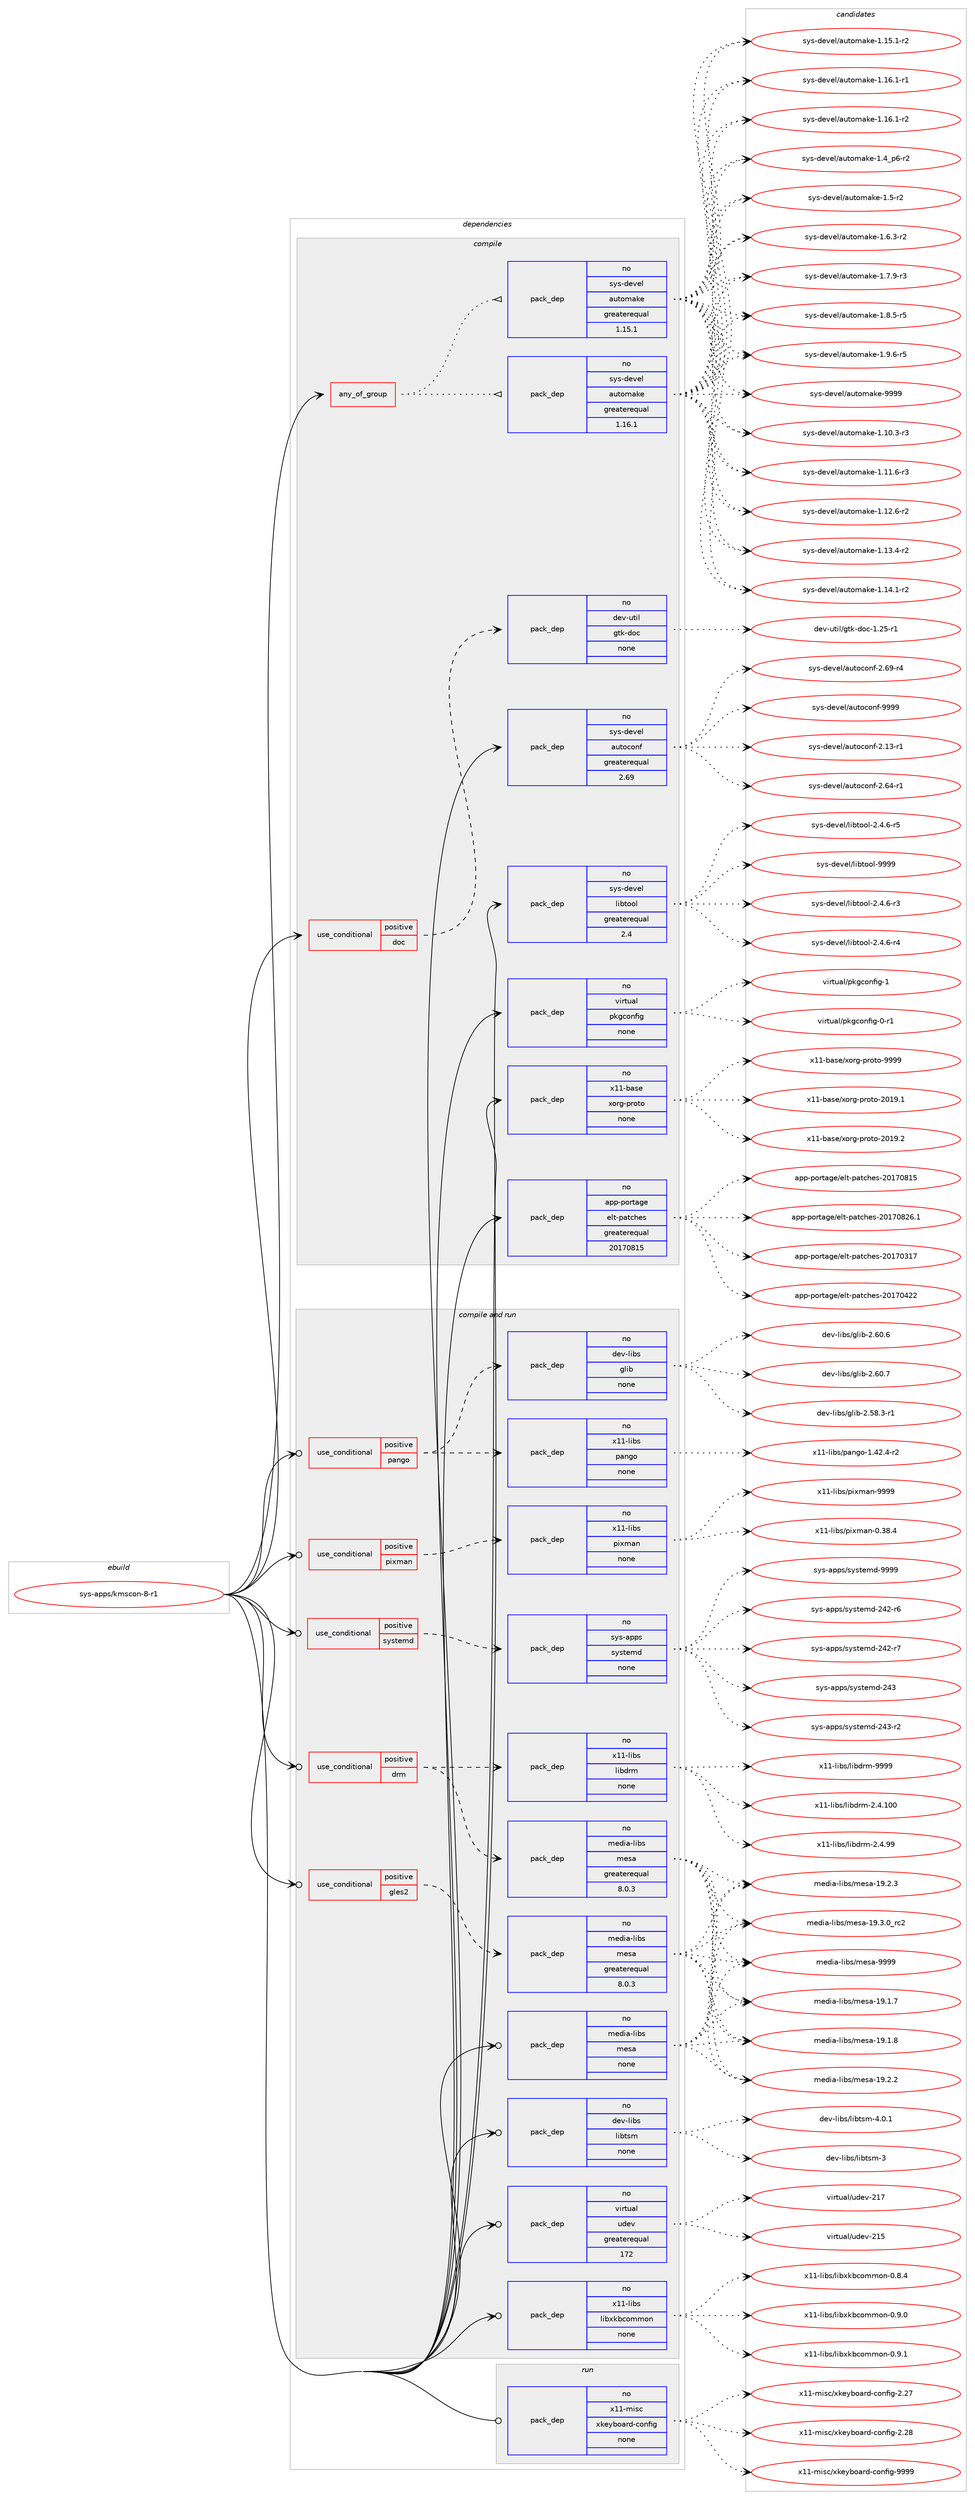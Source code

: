 digraph prolog {

# *************
# Graph options
# *************

newrank=true;
concentrate=true;
compound=true;
graph [rankdir=LR,fontname=Helvetica,fontsize=10,ranksep=1.5];#, ranksep=2.5, nodesep=0.2];
edge  [arrowhead=vee];
node  [fontname=Helvetica,fontsize=10];

# **********
# The ebuild
# **********

subgraph cluster_leftcol {
color=gray;
rank=same;
label=<<i>ebuild</i>>;
id [label="sys-apps/kmscon-8-r1", color=red, width=4, href="../sys-apps/kmscon-8-r1.svg"];
}

# ****************
# The dependencies
# ****************

subgraph cluster_midcol {
color=gray;
label=<<i>dependencies</i>>;
subgraph cluster_compile {
fillcolor="#eeeeee";
style=filled;
label=<<i>compile</i>>;
subgraph any14832 {
dependency875992 [label=<<TABLE BORDER="0" CELLBORDER="1" CELLSPACING="0" CELLPADDING="4"><TR><TD CELLPADDING="10">any_of_group</TD></TR></TABLE>>, shape=none, color=red];subgraph pack649657 {
dependency875993 [label=<<TABLE BORDER="0" CELLBORDER="1" CELLSPACING="0" CELLPADDING="4" WIDTH="220"><TR><TD ROWSPAN="6" CELLPADDING="30">pack_dep</TD></TR><TR><TD WIDTH="110">no</TD></TR><TR><TD>sys-devel</TD></TR><TR><TD>automake</TD></TR><TR><TD>greaterequal</TD></TR><TR><TD>1.16.1</TD></TR></TABLE>>, shape=none, color=blue];
}
dependency875992:e -> dependency875993:w [weight=20,style="dotted",arrowhead="oinv"];
subgraph pack649658 {
dependency875994 [label=<<TABLE BORDER="0" CELLBORDER="1" CELLSPACING="0" CELLPADDING="4" WIDTH="220"><TR><TD ROWSPAN="6" CELLPADDING="30">pack_dep</TD></TR><TR><TD WIDTH="110">no</TD></TR><TR><TD>sys-devel</TD></TR><TR><TD>automake</TD></TR><TR><TD>greaterequal</TD></TR><TR><TD>1.15.1</TD></TR></TABLE>>, shape=none, color=blue];
}
dependency875992:e -> dependency875994:w [weight=20,style="dotted",arrowhead="oinv"];
}
id:e -> dependency875992:w [weight=20,style="solid",arrowhead="vee"];
subgraph cond210980 {
dependency875995 [label=<<TABLE BORDER="0" CELLBORDER="1" CELLSPACING="0" CELLPADDING="4"><TR><TD ROWSPAN="3" CELLPADDING="10">use_conditional</TD></TR><TR><TD>positive</TD></TR><TR><TD>doc</TD></TR></TABLE>>, shape=none, color=red];
subgraph pack649659 {
dependency875996 [label=<<TABLE BORDER="0" CELLBORDER="1" CELLSPACING="0" CELLPADDING="4" WIDTH="220"><TR><TD ROWSPAN="6" CELLPADDING="30">pack_dep</TD></TR><TR><TD WIDTH="110">no</TD></TR><TR><TD>dev-util</TD></TR><TR><TD>gtk-doc</TD></TR><TR><TD>none</TD></TR><TR><TD></TD></TR></TABLE>>, shape=none, color=blue];
}
dependency875995:e -> dependency875996:w [weight=20,style="dashed",arrowhead="vee"];
}
id:e -> dependency875995:w [weight=20,style="solid",arrowhead="vee"];
subgraph pack649660 {
dependency875997 [label=<<TABLE BORDER="0" CELLBORDER="1" CELLSPACING="0" CELLPADDING="4" WIDTH="220"><TR><TD ROWSPAN="6" CELLPADDING="30">pack_dep</TD></TR><TR><TD WIDTH="110">no</TD></TR><TR><TD>app-portage</TD></TR><TR><TD>elt-patches</TD></TR><TR><TD>greaterequal</TD></TR><TR><TD>20170815</TD></TR></TABLE>>, shape=none, color=blue];
}
id:e -> dependency875997:w [weight=20,style="solid",arrowhead="vee"];
subgraph pack649661 {
dependency875998 [label=<<TABLE BORDER="0" CELLBORDER="1" CELLSPACING="0" CELLPADDING="4" WIDTH="220"><TR><TD ROWSPAN="6" CELLPADDING="30">pack_dep</TD></TR><TR><TD WIDTH="110">no</TD></TR><TR><TD>sys-devel</TD></TR><TR><TD>autoconf</TD></TR><TR><TD>greaterequal</TD></TR><TR><TD>2.69</TD></TR></TABLE>>, shape=none, color=blue];
}
id:e -> dependency875998:w [weight=20,style="solid",arrowhead="vee"];
subgraph pack649662 {
dependency875999 [label=<<TABLE BORDER="0" CELLBORDER="1" CELLSPACING="0" CELLPADDING="4" WIDTH="220"><TR><TD ROWSPAN="6" CELLPADDING="30">pack_dep</TD></TR><TR><TD WIDTH="110">no</TD></TR><TR><TD>sys-devel</TD></TR><TR><TD>libtool</TD></TR><TR><TD>greaterequal</TD></TR><TR><TD>2.4</TD></TR></TABLE>>, shape=none, color=blue];
}
id:e -> dependency875999:w [weight=20,style="solid",arrowhead="vee"];
subgraph pack649663 {
dependency876000 [label=<<TABLE BORDER="0" CELLBORDER="1" CELLSPACING="0" CELLPADDING="4" WIDTH="220"><TR><TD ROWSPAN="6" CELLPADDING="30">pack_dep</TD></TR><TR><TD WIDTH="110">no</TD></TR><TR><TD>virtual</TD></TR><TR><TD>pkgconfig</TD></TR><TR><TD>none</TD></TR><TR><TD></TD></TR></TABLE>>, shape=none, color=blue];
}
id:e -> dependency876000:w [weight=20,style="solid",arrowhead="vee"];
subgraph pack649664 {
dependency876001 [label=<<TABLE BORDER="0" CELLBORDER="1" CELLSPACING="0" CELLPADDING="4" WIDTH="220"><TR><TD ROWSPAN="6" CELLPADDING="30">pack_dep</TD></TR><TR><TD WIDTH="110">no</TD></TR><TR><TD>x11-base</TD></TR><TR><TD>xorg-proto</TD></TR><TR><TD>none</TD></TR><TR><TD></TD></TR></TABLE>>, shape=none, color=blue];
}
id:e -> dependency876001:w [weight=20,style="solid",arrowhead="vee"];
}
subgraph cluster_compileandrun {
fillcolor="#eeeeee";
style=filled;
label=<<i>compile and run</i>>;
subgraph cond210981 {
dependency876002 [label=<<TABLE BORDER="0" CELLBORDER="1" CELLSPACING="0" CELLPADDING="4"><TR><TD ROWSPAN="3" CELLPADDING="10">use_conditional</TD></TR><TR><TD>positive</TD></TR><TR><TD>drm</TD></TR></TABLE>>, shape=none, color=red];
subgraph pack649665 {
dependency876003 [label=<<TABLE BORDER="0" CELLBORDER="1" CELLSPACING="0" CELLPADDING="4" WIDTH="220"><TR><TD ROWSPAN="6" CELLPADDING="30">pack_dep</TD></TR><TR><TD WIDTH="110">no</TD></TR><TR><TD>x11-libs</TD></TR><TR><TD>libdrm</TD></TR><TR><TD>none</TD></TR><TR><TD></TD></TR></TABLE>>, shape=none, color=blue];
}
dependency876002:e -> dependency876003:w [weight=20,style="dashed",arrowhead="vee"];
subgraph pack649666 {
dependency876004 [label=<<TABLE BORDER="0" CELLBORDER="1" CELLSPACING="0" CELLPADDING="4" WIDTH="220"><TR><TD ROWSPAN="6" CELLPADDING="30">pack_dep</TD></TR><TR><TD WIDTH="110">no</TD></TR><TR><TD>media-libs</TD></TR><TR><TD>mesa</TD></TR><TR><TD>greaterequal</TD></TR><TR><TD>8.0.3</TD></TR></TABLE>>, shape=none, color=blue];
}
dependency876002:e -> dependency876004:w [weight=20,style="dashed",arrowhead="vee"];
}
id:e -> dependency876002:w [weight=20,style="solid",arrowhead="odotvee"];
subgraph cond210982 {
dependency876005 [label=<<TABLE BORDER="0" CELLBORDER="1" CELLSPACING="0" CELLPADDING="4"><TR><TD ROWSPAN="3" CELLPADDING="10">use_conditional</TD></TR><TR><TD>positive</TD></TR><TR><TD>gles2</TD></TR></TABLE>>, shape=none, color=red];
subgraph pack649667 {
dependency876006 [label=<<TABLE BORDER="0" CELLBORDER="1" CELLSPACING="0" CELLPADDING="4" WIDTH="220"><TR><TD ROWSPAN="6" CELLPADDING="30">pack_dep</TD></TR><TR><TD WIDTH="110">no</TD></TR><TR><TD>media-libs</TD></TR><TR><TD>mesa</TD></TR><TR><TD>greaterequal</TD></TR><TR><TD>8.0.3</TD></TR></TABLE>>, shape=none, color=blue];
}
dependency876005:e -> dependency876006:w [weight=20,style="dashed",arrowhead="vee"];
}
id:e -> dependency876005:w [weight=20,style="solid",arrowhead="odotvee"];
subgraph cond210983 {
dependency876007 [label=<<TABLE BORDER="0" CELLBORDER="1" CELLSPACING="0" CELLPADDING="4"><TR><TD ROWSPAN="3" CELLPADDING="10">use_conditional</TD></TR><TR><TD>positive</TD></TR><TR><TD>pango</TD></TR></TABLE>>, shape=none, color=red];
subgraph pack649668 {
dependency876008 [label=<<TABLE BORDER="0" CELLBORDER="1" CELLSPACING="0" CELLPADDING="4" WIDTH="220"><TR><TD ROWSPAN="6" CELLPADDING="30">pack_dep</TD></TR><TR><TD WIDTH="110">no</TD></TR><TR><TD>x11-libs</TD></TR><TR><TD>pango</TD></TR><TR><TD>none</TD></TR><TR><TD></TD></TR></TABLE>>, shape=none, color=blue];
}
dependency876007:e -> dependency876008:w [weight=20,style="dashed",arrowhead="vee"];
subgraph pack649669 {
dependency876009 [label=<<TABLE BORDER="0" CELLBORDER="1" CELLSPACING="0" CELLPADDING="4" WIDTH="220"><TR><TD ROWSPAN="6" CELLPADDING="30">pack_dep</TD></TR><TR><TD WIDTH="110">no</TD></TR><TR><TD>dev-libs</TD></TR><TR><TD>glib</TD></TR><TR><TD>none</TD></TR><TR><TD></TD></TR></TABLE>>, shape=none, color=blue];
}
dependency876007:e -> dependency876009:w [weight=20,style="dashed",arrowhead="vee"];
}
id:e -> dependency876007:w [weight=20,style="solid",arrowhead="odotvee"];
subgraph cond210984 {
dependency876010 [label=<<TABLE BORDER="0" CELLBORDER="1" CELLSPACING="0" CELLPADDING="4"><TR><TD ROWSPAN="3" CELLPADDING="10">use_conditional</TD></TR><TR><TD>positive</TD></TR><TR><TD>pixman</TD></TR></TABLE>>, shape=none, color=red];
subgraph pack649670 {
dependency876011 [label=<<TABLE BORDER="0" CELLBORDER="1" CELLSPACING="0" CELLPADDING="4" WIDTH="220"><TR><TD ROWSPAN="6" CELLPADDING="30">pack_dep</TD></TR><TR><TD WIDTH="110">no</TD></TR><TR><TD>x11-libs</TD></TR><TR><TD>pixman</TD></TR><TR><TD>none</TD></TR><TR><TD></TD></TR></TABLE>>, shape=none, color=blue];
}
dependency876010:e -> dependency876011:w [weight=20,style="dashed",arrowhead="vee"];
}
id:e -> dependency876010:w [weight=20,style="solid",arrowhead="odotvee"];
subgraph cond210985 {
dependency876012 [label=<<TABLE BORDER="0" CELLBORDER="1" CELLSPACING="0" CELLPADDING="4"><TR><TD ROWSPAN="3" CELLPADDING="10">use_conditional</TD></TR><TR><TD>positive</TD></TR><TR><TD>systemd</TD></TR></TABLE>>, shape=none, color=red];
subgraph pack649671 {
dependency876013 [label=<<TABLE BORDER="0" CELLBORDER="1" CELLSPACING="0" CELLPADDING="4" WIDTH="220"><TR><TD ROWSPAN="6" CELLPADDING="30">pack_dep</TD></TR><TR><TD WIDTH="110">no</TD></TR><TR><TD>sys-apps</TD></TR><TR><TD>systemd</TD></TR><TR><TD>none</TD></TR><TR><TD></TD></TR></TABLE>>, shape=none, color=blue];
}
dependency876012:e -> dependency876013:w [weight=20,style="dashed",arrowhead="vee"];
}
id:e -> dependency876012:w [weight=20,style="solid",arrowhead="odotvee"];
subgraph pack649672 {
dependency876014 [label=<<TABLE BORDER="0" CELLBORDER="1" CELLSPACING="0" CELLPADDING="4" WIDTH="220"><TR><TD ROWSPAN="6" CELLPADDING="30">pack_dep</TD></TR><TR><TD WIDTH="110">no</TD></TR><TR><TD>dev-libs</TD></TR><TR><TD>libtsm</TD></TR><TR><TD>none</TD></TR><TR><TD></TD></TR></TABLE>>, shape=none, color=blue];
}
id:e -> dependency876014:w [weight=20,style="solid",arrowhead="odotvee"];
subgraph pack649673 {
dependency876015 [label=<<TABLE BORDER="0" CELLBORDER="1" CELLSPACING="0" CELLPADDING="4" WIDTH="220"><TR><TD ROWSPAN="6" CELLPADDING="30">pack_dep</TD></TR><TR><TD WIDTH="110">no</TD></TR><TR><TD>media-libs</TD></TR><TR><TD>mesa</TD></TR><TR><TD>none</TD></TR><TR><TD></TD></TR></TABLE>>, shape=none, color=blue];
}
id:e -> dependency876015:w [weight=20,style="solid",arrowhead="odotvee"];
subgraph pack649674 {
dependency876016 [label=<<TABLE BORDER="0" CELLBORDER="1" CELLSPACING="0" CELLPADDING="4" WIDTH="220"><TR><TD ROWSPAN="6" CELLPADDING="30">pack_dep</TD></TR><TR><TD WIDTH="110">no</TD></TR><TR><TD>virtual</TD></TR><TR><TD>udev</TD></TR><TR><TD>greaterequal</TD></TR><TR><TD>172</TD></TR></TABLE>>, shape=none, color=blue];
}
id:e -> dependency876016:w [weight=20,style="solid",arrowhead="odotvee"];
subgraph pack649675 {
dependency876017 [label=<<TABLE BORDER="0" CELLBORDER="1" CELLSPACING="0" CELLPADDING="4" WIDTH="220"><TR><TD ROWSPAN="6" CELLPADDING="30">pack_dep</TD></TR><TR><TD WIDTH="110">no</TD></TR><TR><TD>x11-libs</TD></TR><TR><TD>libxkbcommon</TD></TR><TR><TD>none</TD></TR><TR><TD></TD></TR></TABLE>>, shape=none, color=blue];
}
id:e -> dependency876017:w [weight=20,style="solid",arrowhead="odotvee"];
}
subgraph cluster_run {
fillcolor="#eeeeee";
style=filled;
label=<<i>run</i>>;
subgraph pack649676 {
dependency876018 [label=<<TABLE BORDER="0" CELLBORDER="1" CELLSPACING="0" CELLPADDING="4" WIDTH="220"><TR><TD ROWSPAN="6" CELLPADDING="30">pack_dep</TD></TR><TR><TD WIDTH="110">no</TD></TR><TR><TD>x11-misc</TD></TR><TR><TD>xkeyboard-config</TD></TR><TR><TD>none</TD></TR><TR><TD></TD></TR></TABLE>>, shape=none, color=blue];
}
id:e -> dependency876018:w [weight=20,style="solid",arrowhead="odot"];
}
}

# **************
# The candidates
# **************

subgraph cluster_choices {
rank=same;
color=gray;
label=<<i>candidates</i>>;

subgraph choice649657 {
color=black;
nodesep=1;
choice11512111545100101118101108479711711611110997107101454946494846514511451 [label="sys-devel/automake-1.10.3-r3", color=red, width=4,href="../sys-devel/automake-1.10.3-r3.svg"];
choice11512111545100101118101108479711711611110997107101454946494946544511451 [label="sys-devel/automake-1.11.6-r3", color=red, width=4,href="../sys-devel/automake-1.11.6-r3.svg"];
choice11512111545100101118101108479711711611110997107101454946495046544511450 [label="sys-devel/automake-1.12.6-r2", color=red, width=4,href="../sys-devel/automake-1.12.6-r2.svg"];
choice11512111545100101118101108479711711611110997107101454946495146524511450 [label="sys-devel/automake-1.13.4-r2", color=red, width=4,href="../sys-devel/automake-1.13.4-r2.svg"];
choice11512111545100101118101108479711711611110997107101454946495246494511450 [label="sys-devel/automake-1.14.1-r2", color=red, width=4,href="../sys-devel/automake-1.14.1-r2.svg"];
choice11512111545100101118101108479711711611110997107101454946495346494511450 [label="sys-devel/automake-1.15.1-r2", color=red, width=4,href="../sys-devel/automake-1.15.1-r2.svg"];
choice11512111545100101118101108479711711611110997107101454946495446494511449 [label="sys-devel/automake-1.16.1-r1", color=red, width=4,href="../sys-devel/automake-1.16.1-r1.svg"];
choice11512111545100101118101108479711711611110997107101454946495446494511450 [label="sys-devel/automake-1.16.1-r2", color=red, width=4,href="../sys-devel/automake-1.16.1-r2.svg"];
choice115121115451001011181011084797117116111109971071014549465295112544511450 [label="sys-devel/automake-1.4_p6-r2", color=red, width=4,href="../sys-devel/automake-1.4_p6-r2.svg"];
choice11512111545100101118101108479711711611110997107101454946534511450 [label="sys-devel/automake-1.5-r2", color=red, width=4,href="../sys-devel/automake-1.5-r2.svg"];
choice115121115451001011181011084797117116111109971071014549465446514511450 [label="sys-devel/automake-1.6.3-r2", color=red, width=4,href="../sys-devel/automake-1.6.3-r2.svg"];
choice115121115451001011181011084797117116111109971071014549465546574511451 [label="sys-devel/automake-1.7.9-r3", color=red, width=4,href="../sys-devel/automake-1.7.9-r3.svg"];
choice115121115451001011181011084797117116111109971071014549465646534511453 [label="sys-devel/automake-1.8.5-r5", color=red, width=4,href="../sys-devel/automake-1.8.5-r5.svg"];
choice115121115451001011181011084797117116111109971071014549465746544511453 [label="sys-devel/automake-1.9.6-r5", color=red, width=4,href="../sys-devel/automake-1.9.6-r5.svg"];
choice115121115451001011181011084797117116111109971071014557575757 [label="sys-devel/automake-9999", color=red, width=4,href="../sys-devel/automake-9999.svg"];
dependency875993:e -> choice11512111545100101118101108479711711611110997107101454946494846514511451:w [style=dotted,weight="100"];
dependency875993:e -> choice11512111545100101118101108479711711611110997107101454946494946544511451:w [style=dotted,weight="100"];
dependency875993:e -> choice11512111545100101118101108479711711611110997107101454946495046544511450:w [style=dotted,weight="100"];
dependency875993:e -> choice11512111545100101118101108479711711611110997107101454946495146524511450:w [style=dotted,weight="100"];
dependency875993:e -> choice11512111545100101118101108479711711611110997107101454946495246494511450:w [style=dotted,weight="100"];
dependency875993:e -> choice11512111545100101118101108479711711611110997107101454946495346494511450:w [style=dotted,weight="100"];
dependency875993:e -> choice11512111545100101118101108479711711611110997107101454946495446494511449:w [style=dotted,weight="100"];
dependency875993:e -> choice11512111545100101118101108479711711611110997107101454946495446494511450:w [style=dotted,weight="100"];
dependency875993:e -> choice115121115451001011181011084797117116111109971071014549465295112544511450:w [style=dotted,weight="100"];
dependency875993:e -> choice11512111545100101118101108479711711611110997107101454946534511450:w [style=dotted,weight="100"];
dependency875993:e -> choice115121115451001011181011084797117116111109971071014549465446514511450:w [style=dotted,weight="100"];
dependency875993:e -> choice115121115451001011181011084797117116111109971071014549465546574511451:w [style=dotted,weight="100"];
dependency875993:e -> choice115121115451001011181011084797117116111109971071014549465646534511453:w [style=dotted,weight="100"];
dependency875993:e -> choice115121115451001011181011084797117116111109971071014549465746544511453:w [style=dotted,weight="100"];
dependency875993:e -> choice115121115451001011181011084797117116111109971071014557575757:w [style=dotted,weight="100"];
}
subgraph choice649658 {
color=black;
nodesep=1;
choice11512111545100101118101108479711711611110997107101454946494846514511451 [label="sys-devel/automake-1.10.3-r3", color=red, width=4,href="../sys-devel/automake-1.10.3-r3.svg"];
choice11512111545100101118101108479711711611110997107101454946494946544511451 [label="sys-devel/automake-1.11.6-r3", color=red, width=4,href="../sys-devel/automake-1.11.6-r3.svg"];
choice11512111545100101118101108479711711611110997107101454946495046544511450 [label="sys-devel/automake-1.12.6-r2", color=red, width=4,href="../sys-devel/automake-1.12.6-r2.svg"];
choice11512111545100101118101108479711711611110997107101454946495146524511450 [label="sys-devel/automake-1.13.4-r2", color=red, width=4,href="../sys-devel/automake-1.13.4-r2.svg"];
choice11512111545100101118101108479711711611110997107101454946495246494511450 [label="sys-devel/automake-1.14.1-r2", color=red, width=4,href="../sys-devel/automake-1.14.1-r2.svg"];
choice11512111545100101118101108479711711611110997107101454946495346494511450 [label="sys-devel/automake-1.15.1-r2", color=red, width=4,href="../sys-devel/automake-1.15.1-r2.svg"];
choice11512111545100101118101108479711711611110997107101454946495446494511449 [label="sys-devel/automake-1.16.1-r1", color=red, width=4,href="../sys-devel/automake-1.16.1-r1.svg"];
choice11512111545100101118101108479711711611110997107101454946495446494511450 [label="sys-devel/automake-1.16.1-r2", color=red, width=4,href="../sys-devel/automake-1.16.1-r2.svg"];
choice115121115451001011181011084797117116111109971071014549465295112544511450 [label="sys-devel/automake-1.4_p6-r2", color=red, width=4,href="../sys-devel/automake-1.4_p6-r2.svg"];
choice11512111545100101118101108479711711611110997107101454946534511450 [label="sys-devel/automake-1.5-r2", color=red, width=4,href="../sys-devel/automake-1.5-r2.svg"];
choice115121115451001011181011084797117116111109971071014549465446514511450 [label="sys-devel/automake-1.6.3-r2", color=red, width=4,href="../sys-devel/automake-1.6.3-r2.svg"];
choice115121115451001011181011084797117116111109971071014549465546574511451 [label="sys-devel/automake-1.7.9-r3", color=red, width=4,href="../sys-devel/automake-1.7.9-r3.svg"];
choice115121115451001011181011084797117116111109971071014549465646534511453 [label="sys-devel/automake-1.8.5-r5", color=red, width=4,href="../sys-devel/automake-1.8.5-r5.svg"];
choice115121115451001011181011084797117116111109971071014549465746544511453 [label="sys-devel/automake-1.9.6-r5", color=red, width=4,href="../sys-devel/automake-1.9.6-r5.svg"];
choice115121115451001011181011084797117116111109971071014557575757 [label="sys-devel/automake-9999", color=red, width=4,href="../sys-devel/automake-9999.svg"];
dependency875994:e -> choice11512111545100101118101108479711711611110997107101454946494846514511451:w [style=dotted,weight="100"];
dependency875994:e -> choice11512111545100101118101108479711711611110997107101454946494946544511451:w [style=dotted,weight="100"];
dependency875994:e -> choice11512111545100101118101108479711711611110997107101454946495046544511450:w [style=dotted,weight="100"];
dependency875994:e -> choice11512111545100101118101108479711711611110997107101454946495146524511450:w [style=dotted,weight="100"];
dependency875994:e -> choice11512111545100101118101108479711711611110997107101454946495246494511450:w [style=dotted,weight="100"];
dependency875994:e -> choice11512111545100101118101108479711711611110997107101454946495346494511450:w [style=dotted,weight="100"];
dependency875994:e -> choice11512111545100101118101108479711711611110997107101454946495446494511449:w [style=dotted,weight="100"];
dependency875994:e -> choice11512111545100101118101108479711711611110997107101454946495446494511450:w [style=dotted,weight="100"];
dependency875994:e -> choice115121115451001011181011084797117116111109971071014549465295112544511450:w [style=dotted,weight="100"];
dependency875994:e -> choice11512111545100101118101108479711711611110997107101454946534511450:w [style=dotted,weight="100"];
dependency875994:e -> choice115121115451001011181011084797117116111109971071014549465446514511450:w [style=dotted,weight="100"];
dependency875994:e -> choice115121115451001011181011084797117116111109971071014549465546574511451:w [style=dotted,weight="100"];
dependency875994:e -> choice115121115451001011181011084797117116111109971071014549465646534511453:w [style=dotted,weight="100"];
dependency875994:e -> choice115121115451001011181011084797117116111109971071014549465746544511453:w [style=dotted,weight="100"];
dependency875994:e -> choice115121115451001011181011084797117116111109971071014557575757:w [style=dotted,weight="100"];
}
subgraph choice649659 {
color=black;
nodesep=1;
choice1001011184511711610510847103116107451001119945494650534511449 [label="dev-util/gtk-doc-1.25-r1", color=red, width=4,href="../dev-util/gtk-doc-1.25-r1.svg"];
dependency875996:e -> choice1001011184511711610510847103116107451001119945494650534511449:w [style=dotted,weight="100"];
}
subgraph choice649660 {
color=black;
nodesep=1;
choice97112112451121111141169710310147101108116451129711699104101115455048495548514955 [label="app-portage/elt-patches-20170317", color=red, width=4,href="../app-portage/elt-patches-20170317.svg"];
choice97112112451121111141169710310147101108116451129711699104101115455048495548525050 [label="app-portage/elt-patches-20170422", color=red, width=4,href="../app-portage/elt-patches-20170422.svg"];
choice97112112451121111141169710310147101108116451129711699104101115455048495548564953 [label="app-portage/elt-patches-20170815", color=red, width=4,href="../app-portage/elt-patches-20170815.svg"];
choice971121124511211111411697103101471011081164511297116991041011154550484955485650544649 [label="app-portage/elt-patches-20170826.1", color=red, width=4,href="../app-portage/elt-patches-20170826.1.svg"];
dependency875997:e -> choice97112112451121111141169710310147101108116451129711699104101115455048495548514955:w [style=dotted,weight="100"];
dependency875997:e -> choice97112112451121111141169710310147101108116451129711699104101115455048495548525050:w [style=dotted,weight="100"];
dependency875997:e -> choice97112112451121111141169710310147101108116451129711699104101115455048495548564953:w [style=dotted,weight="100"];
dependency875997:e -> choice971121124511211111411697103101471011081164511297116991041011154550484955485650544649:w [style=dotted,weight="100"];
}
subgraph choice649661 {
color=black;
nodesep=1;
choice1151211154510010111810110847971171161119911111010245504649514511449 [label="sys-devel/autoconf-2.13-r1", color=red, width=4,href="../sys-devel/autoconf-2.13-r1.svg"];
choice1151211154510010111810110847971171161119911111010245504654524511449 [label="sys-devel/autoconf-2.64-r1", color=red, width=4,href="../sys-devel/autoconf-2.64-r1.svg"];
choice1151211154510010111810110847971171161119911111010245504654574511452 [label="sys-devel/autoconf-2.69-r4", color=red, width=4,href="../sys-devel/autoconf-2.69-r4.svg"];
choice115121115451001011181011084797117116111991111101024557575757 [label="sys-devel/autoconf-9999", color=red, width=4,href="../sys-devel/autoconf-9999.svg"];
dependency875998:e -> choice1151211154510010111810110847971171161119911111010245504649514511449:w [style=dotted,weight="100"];
dependency875998:e -> choice1151211154510010111810110847971171161119911111010245504654524511449:w [style=dotted,weight="100"];
dependency875998:e -> choice1151211154510010111810110847971171161119911111010245504654574511452:w [style=dotted,weight="100"];
dependency875998:e -> choice115121115451001011181011084797117116111991111101024557575757:w [style=dotted,weight="100"];
}
subgraph choice649662 {
color=black;
nodesep=1;
choice1151211154510010111810110847108105981161111111084550465246544511451 [label="sys-devel/libtool-2.4.6-r3", color=red, width=4,href="../sys-devel/libtool-2.4.6-r3.svg"];
choice1151211154510010111810110847108105981161111111084550465246544511452 [label="sys-devel/libtool-2.4.6-r4", color=red, width=4,href="../sys-devel/libtool-2.4.6-r4.svg"];
choice1151211154510010111810110847108105981161111111084550465246544511453 [label="sys-devel/libtool-2.4.6-r5", color=red, width=4,href="../sys-devel/libtool-2.4.6-r5.svg"];
choice1151211154510010111810110847108105981161111111084557575757 [label="sys-devel/libtool-9999", color=red, width=4,href="../sys-devel/libtool-9999.svg"];
dependency875999:e -> choice1151211154510010111810110847108105981161111111084550465246544511451:w [style=dotted,weight="100"];
dependency875999:e -> choice1151211154510010111810110847108105981161111111084550465246544511452:w [style=dotted,weight="100"];
dependency875999:e -> choice1151211154510010111810110847108105981161111111084550465246544511453:w [style=dotted,weight="100"];
dependency875999:e -> choice1151211154510010111810110847108105981161111111084557575757:w [style=dotted,weight="100"];
}
subgraph choice649663 {
color=black;
nodesep=1;
choice11810511411611797108471121071039911111010210510345484511449 [label="virtual/pkgconfig-0-r1", color=red, width=4,href="../virtual/pkgconfig-0-r1.svg"];
choice1181051141161179710847112107103991111101021051034549 [label="virtual/pkgconfig-1", color=red, width=4,href="../virtual/pkgconfig-1.svg"];
dependency876000:e -> choice11810511411611797108471121071039911111010210510345484511449:w [style=dotted,weight="100"];
dependency876000:e -> choice1181051141161179710847112107103991111101021051034549:w [style=dotted,weight="100"];
}
subgraph choice649664 {
color=black;
nodesep=1;
choice1204949459897115101471201111141034511211411111611145504849574649 [label="x11-base/xorg-proto-2019.1", color=red, width=4,href="../x11-base/xorg-proto-2019.1.svg"];
choice1204949459897115101471201111141034511211411111611145504849574650 [label="x11-base/xorg-proto-2019.2", color=red, width=4,href="../x11-base/xorg-proto-2019.2.svg"];
choice120494945989711510147120111114103451121141111161114557575757 [label="x11-base/xorg-proto-9999", color=red, width=4,href="../x11-base/xorg-proto-9999.svg"];
dependency876001:e -> choice1204949459897115101471201111141034511211411111611145504849574649:w [style=dotted,weight="100"];
dependency876001:e -> choice1204949459897115101471201111141034511211411111611145504849574650:w [style=dotted,weight="100"];
dependency876001:e -> choice120494945989711510147120111114103451121141111161114557575757:w [style=dotted,weight="100"];
}
subgraph choice649665 {
color=black;
nodesep=1;
choice1204949451081059811547108105981001141094550465246494848 [label="x11-libs/libdrm-2.4.100", color=red, width=4,href="../x11-libs/libdrm-2.4.100.svg"];
choice12049494510810598115471081059810011410945504652465757 [label="x11-libs/libdrm-2.4.99", color=red, width=4,href="../x11-libs/libdrm-2.4.99.svg"];
choice1204949451081059811547108105981001141094557575757 [label="x11-libs/libdrm-9999", color=red, width=4,href="../x11-libs/libdrm-9999.svg"];
dependency876003:e -> choice1204949451081059811547108105981001141094550465246494848:w [style=dotted,weight="100"];
dependency876003:e -> choice12049494510810598115471081059810011410945504652465757:w [style=dotted,weight="100"];
dependency876003:e -> choice1204949451081059811547108105981001141094557575757:w [style=dotted,weight="100"];
}
subgraph choice649666 {
color=black;
nodesep=1;
choice109101100105974510810598115471091011159745495746494655 [label="media-libs/mesa-19.1.7", color=red, width=4,href="../media-libs/mesa-19.1.7.svg"];
choice109101100105974510810598115471091011159745495746494656 [label="media-libs/mesa-19.1.8", color=red, width=4,href="../media-libs/mesa-19.1.8.svg"];
choice109101100105974510810598115471091011159745495746504650 [label="media-libs/mesa-19.2.2", color=red, width=4,href="../media-libs/mesa-19.2.2.svg"];
choice109101100105974510810598115471091011159745495746504651 [label="media-libs/mesa-19.2.3", color=red, width=4,href="../media-libs/mesa-19.2.3.svg"];
choice109101100105974510810598115471091011159745495746514648951149950 [label="media-libs/mesa-19.3.0_rc2", color=red, width=4,href="../media-libs/mesa-19.3.0_rc2.svg"];
choice10910110010597451081059811547109101115974557575757 [label="media-libs/mesa-9999", color=red, width=4,href="../media-libs/mesa-9999.svg"];
dependency876004:e -> choice109101100105974510810598115471091011159745495746494655:w [style=dotted,weight="100"];
dependency876004:e -> choice109101100105974510810598115471091011159745495746494656:w [style=dotted,weight="100"];
dependency876004:e -> choice109101100105974510810598115471091011159745495746504650:w [style=dotted,weight="100"];
dependency876004:e -> choice109101100105974510810598115471091011159745495746504651:w [style=dotted,weight="100"];
dependency876004:e -> choice109101100105974510810598115471091011159745495746514648951149950:w [style=dotted,weight="100"];
dependency876004:e -> choice10910110010597451081059811547109101115974557575757:w [style=dotted,weight="100"];
}
subgraph choice649667 {
color=black;
nodesep=1;
choice109101100105974510810598115471091011159745495746494655 [label="media-libs/mesa-19.1.7", color=red, width=4,href="../media-libs/mesa-19.1.7.svg"];
choice109101100105974510810598115471091011159745495746494656 [label="media-libs/mesa-19.1.8", color=red, width=4,href="../media-libs/mesa-19.1.8.svg"];
choice109101100105974510810598115471091011159745495746504650 [label="media-libs/mesa-19.2.2", color=red, width=4,href="../media-libs/mesa-19.2.2.svg"];
choice109101100105974510810598115471091011159745495746504651 [label="media-libs/mesa-19.2.3", color=red, width=4,href="../media-libs/mesa-19.2.3.svg"];
choice109101100105974510810598115471091011159745495746514648951149950 [label="media-libs/mesa-19.3.0_rc2", color=red, width=4,href="../media-libs/mesa-19.3.0_rc2.svg"];
choice10910110010597451081059811547109101115974557575757 [label="media-libs/mesa-9999", color=red, width=4,href="../media-libs/mesa-9999.svg"];
dependency876006:e -> choice109101100105974510810598115471091011159745495746494655:w [style=dotted,weight="100"];
dependency876006:e -> choice109101100105974510810598115471091011159745495746494656:w [style=dotted,weight="100"];
dependency876006:e -> choice109101100105974510810598115471091011159745495746504650:w [style=dotted,weight="100"];
dependency876006:e -> choice109101100105974510810598115471091011159745495746504651:w [style=dotted,weight="100"];
dependency876006:e -> choice109101100105974510810598115471091011159745495746514648951149950:w [style=dotted,weight="100"];
dependency876006:e -> choice10910110010597451081059811547109101115974557575757:w [style=dotted,weight="100"];
}
subgraph choice649668 {
color=black;
nodesep=1;
choice120494945108105981154711297110103111454946525046524511450 [label="x11-libs/pango-1.42.4-r2", color=red, width=4,href="../x11-libs/pango-1.42.4-r2.svg"];
dependency876008:e -> choice120494945108105981154711297110103111454946525046524511450:w [style=dotted,weight="100"];
}
subgraph choice649669 {
color=black;
nodesep=1;
choice10010111845108105981154710310810598455046535646514511449 [label="dev-libs/glib-2.58.3-r1", color=red, width=4,href="../dev-libs/glib-2.58.3-r1.svg"];
choice1001011184510810598115471031081059845504654484654 [label="dev-libs/glib-2.60.6", color=red, width=4,href="../dev-libs/glib-2.60.6.svg"];
choice1001011184510810598115471031081059845504654484655 [label="dev-libs/glib-2.60.7", color=red, width=4,href="../dev-libs/glib-2.60.7.svg"];
dependency876009:e -> choice10010111845108105981154710310810598455046535646514511449:w [style=dotted,weight="100"];
dependency876009:e -> choice1001011184510810598115471031081059845504654484654:w [style=dotted,weight="100"];
dependency876009:e -> choice1001011184510810598115471031081059845504654484655:w [style=dotted,weight="100"];
}
subgraph choice649670 {
color=black;
nodesep=1;
choice12049494510810598115471121051201099711045484651564652 [label="x11-libs/pixman-0.38.4", color=red, width=4,href="../x11-libs/pixman-0.38.4.svg"];
choice1204949451081059811547112105120109971104557575757 [label="x11-libs/pixman-9999", color=red, width=4,href="../x11-libs/pixman-9999.svg"];
dependency876011:e -> choice12049494510810598115471121051201099711045484651564652:w [style=dotted,weight="100"];
dependency876011:e -> choice1204949451081059811547112105120109971104557575757:w [style=dotted,weight="100"];
}
subgraph choice649671 {
color=black;
nodesep=1;
choice115121115459711211211547115121115116101109100455052504511454 [label="sys-apps/systemd-242-r6", color=red, width=4,href="../sys-apps/systemd-242-r6.svg"];
choice115121115459711211211547115121115116101109100455052504511455 [label="sys-apps/systemd-242-r7", color=red, width=4,href="../sys-apps/systemd-242-r7.svg"];
choice11512111545971121121154711512111511610110910045505251 [label="sys-apps/systemd-243", color=red, width=4,href="../sys-apps/systemd-243.svg"];
choice115121115459711211211547115121115116101109100455052514511450 [label="sys-apps/systemd-243-r2", color=red, width=4,href="../sys-apps/systemd-243-r2.svg"];
choice1151211154597112112115471151211151161011091004557575757 [label="sys-apps/systemd-9999", color=red, width=4,href="../sys-apps/systemd-9999.svg"];
dependency876013:e -> choice115121115459711211211547115121115116101109100455052504511454:w [style=dotted,weight="100"];
dependency876013:e -> choice115121115459711211211547115121115116101109100455052504511455:w [style=dotted,weight="100"];
dependency876013:e -> choice11512111545971121121154711512111511610110910045505251:w [style=dotted,weight="100"];
dependency876013:e -> choice115121115459711211211547115121115116101109100455052514511450:w [style=dotted,weight="100"];
dependency876013:e -> choice1151211154597112112115471151211151161011091004557575757:w [style=dotted,weight="100"];
}
subgraph choice649672 {
color=black;
nodesep=1;
choice100101118451081059811547108105981161151094551 [label="dev-libs/libtsm-3", color=red, width=4,href="../dev-libs/libtsm-3.svg"];
choice10010111845108105981154710810598116115109455246484649 [label="dev-libs/libtsm-4.0.1", color=red, width=4,href="../dev-libs/libtsm-4.0.1.svg"];
dependency876014:e -> choice100101118451081059811547108105981161151094551:w [style=dotted,weight="100"];
dependency876014:e -> choice10010111845108105981154710810598116115109455246484649:w [style=dotted,weight="100"];
}
subgraph choice649673 {
color=black;
nodesep=1;
choice109101100105974510810598115471091011159745495746494655 [label="media-libs/mesa-19.1.7", color=red, width=4,href="../media-libs/mesa-19.1.7.svg"];
choice109101100105974510810598115471091011159745495746494656 [label="media-libs/mesa-19.1.8", color=red, width=4,href="../media-libs/mesa-19.1.8.svg"];
choice109101100105974510810598115471091011159745495746504650 [label="media-libs/mesa-19.2.2", color=red, width=4,href="../media-libs/mesa-19.2.2.svg"];
choice109101100105974510810598115471091011159745495746504651 [label="media-libs/mesa-19.2.3", color=red, width=4,href="../media-libs/mesa-19.2.3.svg"];
choice109101100105974510810598115471091011159745495746514648951149950 [label="media-libs/mesa-19.3.0_rc2", color=red, width=4,href="../media-libs/mesa-19.3.0_rc2.svg"];
choice10910110010597451081059811547109101115974557575757 [label="media-libs/mesa-9999", color=red, width=4,href="../media-libs/mesa-9999.svg"];
dependency876015:e -> choice109101100105974510810598115471091011159745495746494655:w [style=dotted,weight="100"];
dependency876015:e -> choice109101100105974510810598115471091011159745495746494656:w [style=dotted,weight="100"];
dependency876015:e -> choice109101100105974510810598115471091011159745495746504650:w [style=dotted,weight="100"];
dependency876015:e -> choice109101100105974510810598115471091011159745495746504651:w [style=dotted,weight="100"];
dependency876015:e -> choice109101100105974510810598115471091011159745495746514648951149950:w [style=dotted,weight="100"];
dependency876015:e -> choice10910110010597451081059811547109101115974557575757:w [style=dotted,weight="100"];
}
subgraph choice649674 {
color=black;
nodesep=1;
choice118105114116117971084711710010111845504953 [label="virtual/udev-215", color=red, width=4,href="../virtual/udev-215.svg"];
choice118105114116117971084711710010111845504955 [label="virtual/udev-217", color=red, width=4,href="../virtual/udev-217.svg"];
dependency876016:e -> choice118105114116117971084711710010111845504953:w [style=dotted,weight="100"];
dependency876016:e -> choice118105114116117971084711710010111845504955:w [style=dotted,weight="100"];
}
subgraph choice649675 {
color=black;
nodesep=1;
choice1204949451081059811547108105981201079899111109109111110454846564652 [label="x11-libs/libxkbcommon-0.8.4", color=red, width=4,href="../x11-libs/libxkbcommon-0.8.4.svg"];
choice1204949451081059811547108105981201079899111109109111110454846574648 [label="x11-libs/libxkbcommon-0.9.0", color=red, width=4,href="../x11-libs/libxkbcommon-0.9.0.svg"];
choice1204949451081059811547108105981201079899111109109111110454846574649 [label="x11-libs/libxkbcommon-0.9.1", color=red, width=4,href="../x11-libs/libxkbcommon-0.9.1.svg"];
dependency876017:e -> choice1204949451081059811547108105981201079899111109109111110454846564652:w [style=dotted,weight="100"];
dependency876017:e -> choice1204949451081059811547108105981201079899111109109111110454846574648:w [style=dotted,weight="100"];
dependency876017:e -> choice1204949451081059811547108105981201079899111109109111110454846574649:w [style=dotted,weight="100"];
}
subgraph choice649676 {
color=black;
nodesep=1;
choice1204949451091051159947120107101121981119711410045991111101021051034550465055 [label="x11-misc/xkeyboard-config-2.27", color=red, width=4,href="../x11-misc/xkeyboard-config-2.27.svg"];
choice1204949451091051159947120107101121981119711410045991111101021051034550465056 [label="x11-misc/xkeyboard-config-2.28", color=red, width=4,href="../x11-misc/xkeyboard-config-2.28.svg"];
choice1204949451091051159947120107101121981119711410045991111101021051034557575757 [label="x11-misc/xkeyboard-config-9999", color=red, width=4,href="../x11-misc/xkeyboard-config-9999.svg"];
dependency876018:e -> choice1204949451091051159947120107101121981119711410045991111101021051034550465055:w [style=dotted,weight="100"];
dependency876018:e -> choice1204949451091051159947120107101121981119711410045991111101021051034550465056:w [style=dotted,weight="100"];
dependency876018:e -> choice1204949451091051159947120107101121981119711410045991111101021051034557575757:w [style=dotted,weight="100"];
}
}

}
